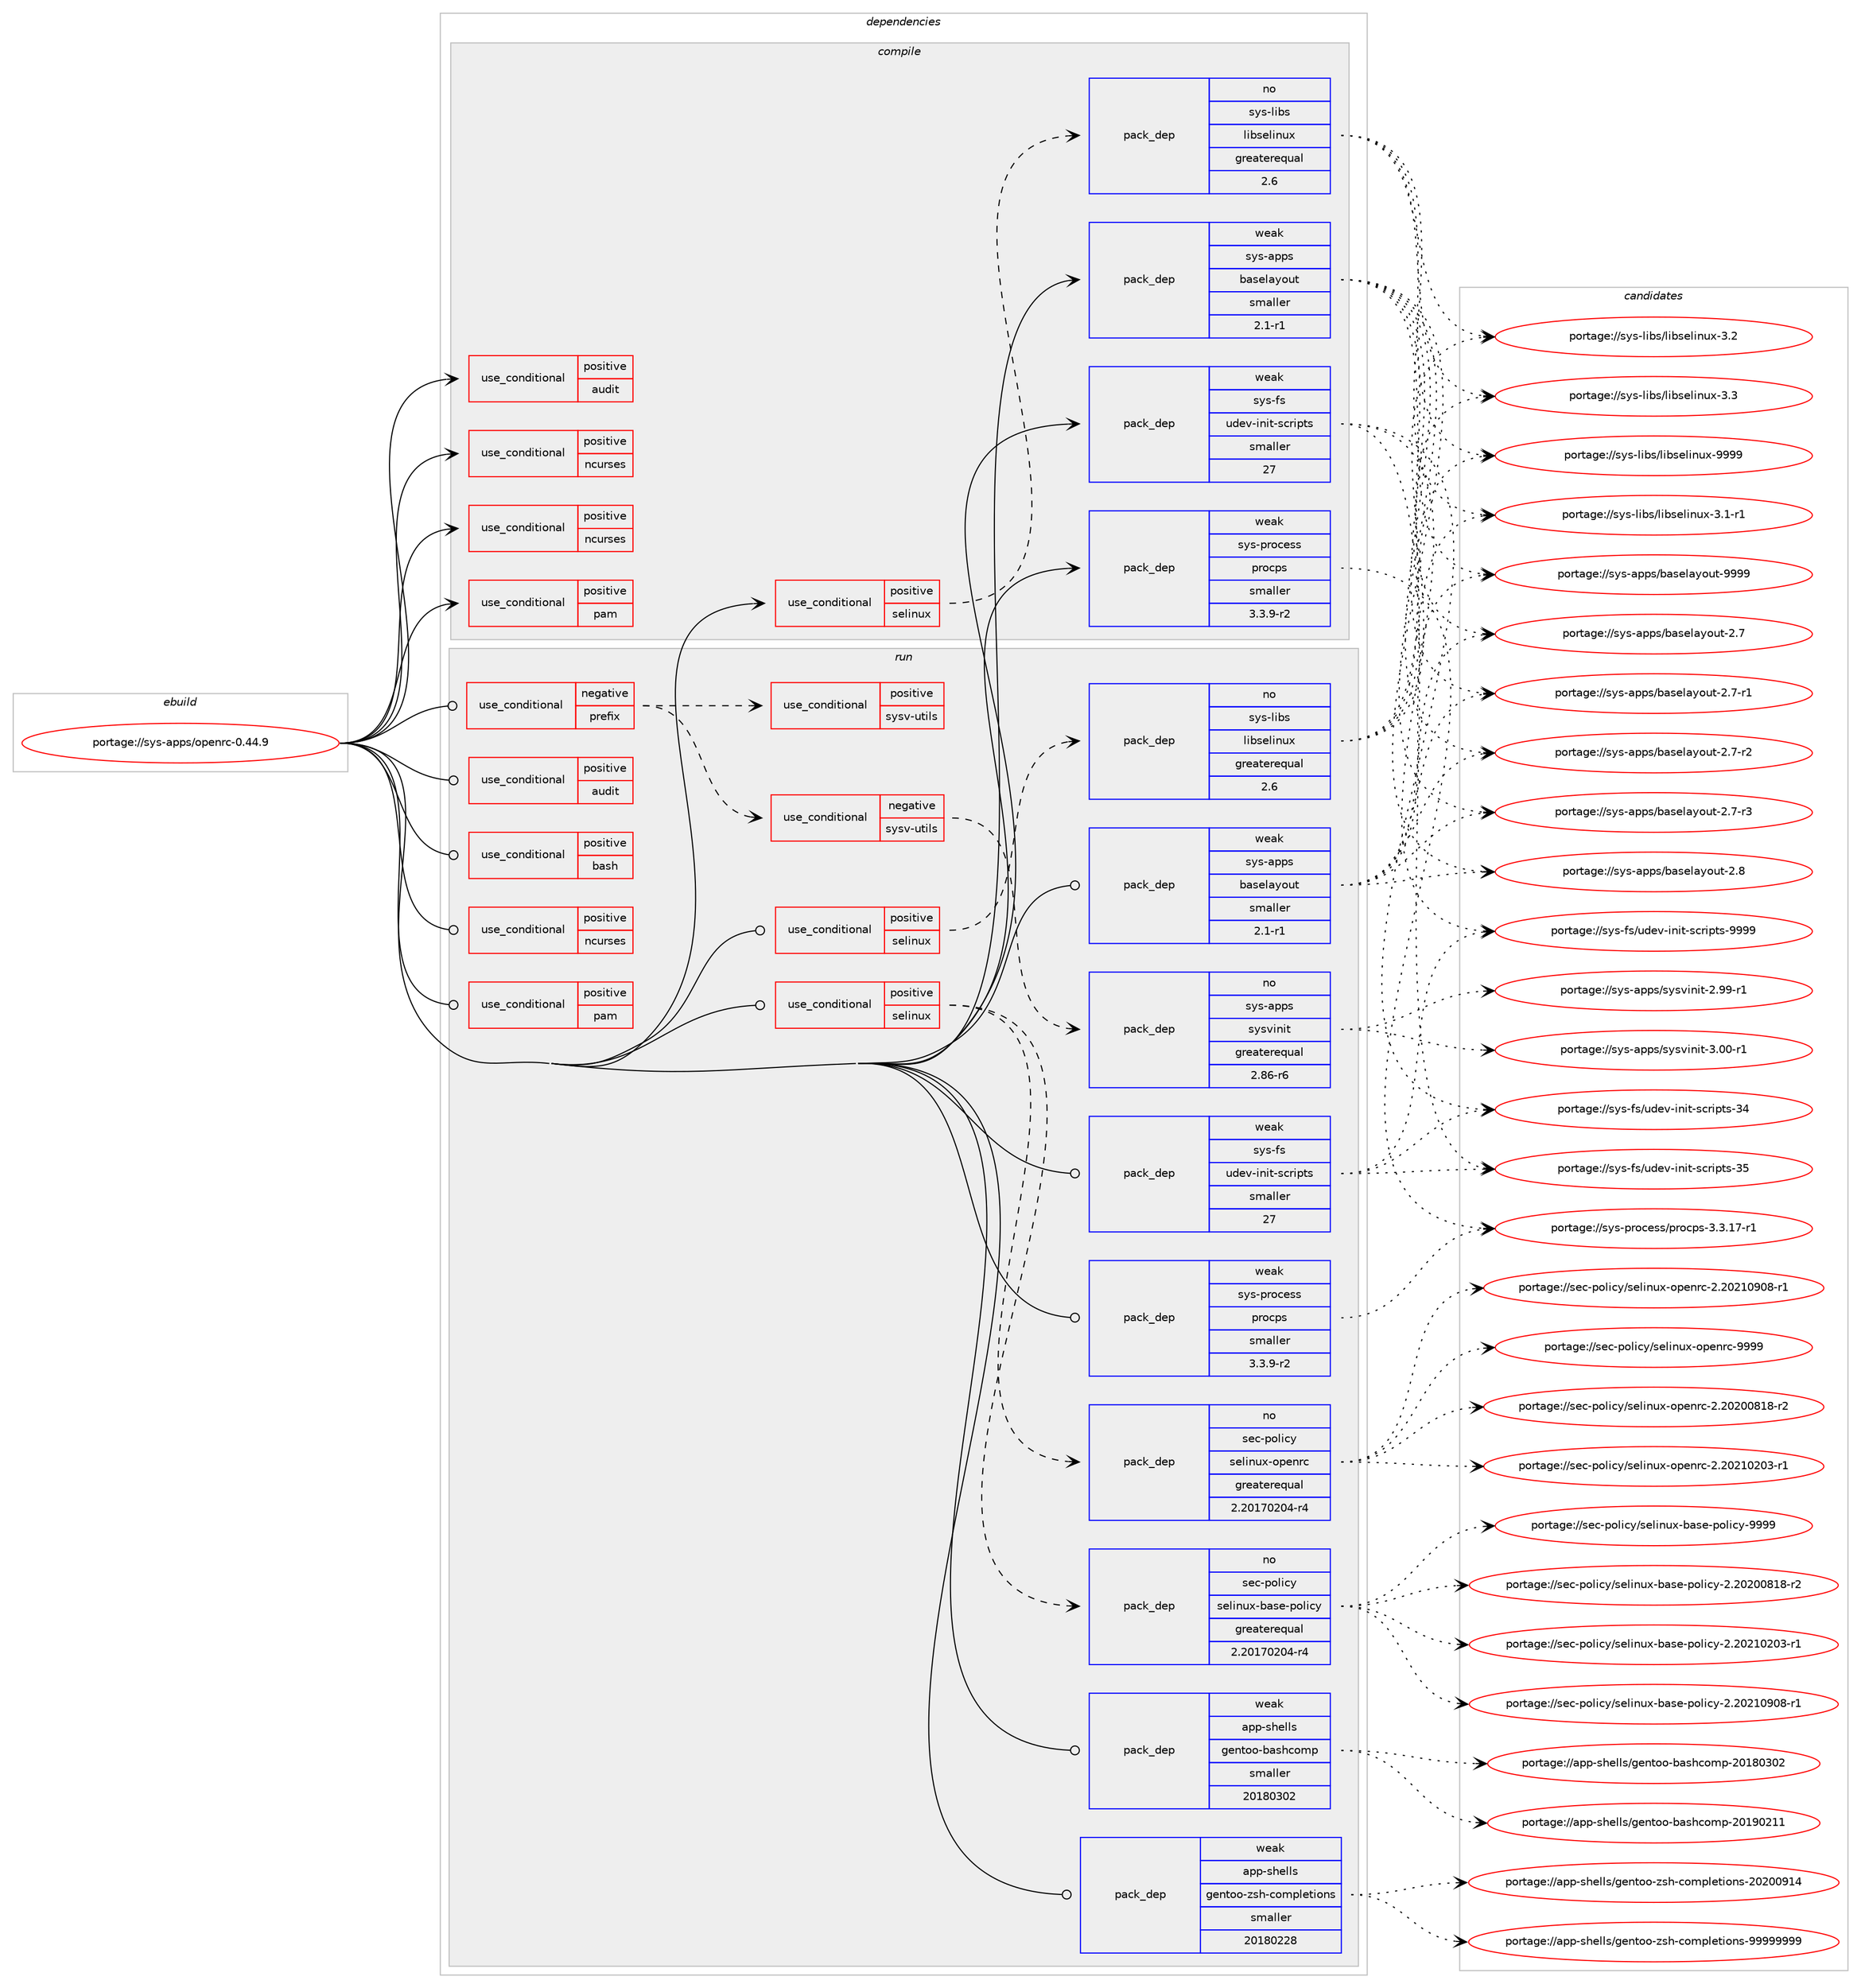 digraph prolog {

# *************
# Graph options
# *************

newrank=true;
concentrate=true;
compound=true;
graph [rankdir=LR,fontname=Helvetica,fontsize=10,ranksep=1.5];#, ranksep=2.5, nodesep=0.2];
edge  [arrowhead=vee];
node  [fontname=Helvetica,fontsize=10];

# **********
# The ebuild
# **********

subgraph cluster_leftcol {
color=gray;
rank=same;
label=<<i>ebuild</i>>;
id [label="portage://sys-apps/openrc-0.44.9", color=red, width=4, href="../sys-apps/openrc-0.44.9.svg"];
}

# ****************
# The dependencies
# ****************

subgraph cluster_midcol {
color=gray;
label=<<i>dependencies</i>>;
subgraph cluster_compile {
fillcolor="#eeeeee";
style=filled;
label=<<i>compile</i>>;
subgraph cond88 {
dependency2158 [label=<<TABLE BORDER="0" CELLBORDER="1" CELLSPACING="0" CELLPADDING="4"><TR><TD ROWSPAN="3" CELLPADDING="10">use_conditional</TD></TR><TR><TD>positive</TD></TR><TR><TD>audit</TD></TR></TABLE>>, shape=none, color=red];
# *** BEGIN UNKNOWN DEPENDENCY TYPE (TODO) ***
# dependency2158 -> package_dependency(portage://sys-apps/openrc-0.44.9,install,no,sys-process,audit,none,[,,],[],[])
# *** END UNKNOWN DEPENDENCY TYPE (TODO) ***

}
id:e -> dependency2158:w [weight=20,style="solid",arrowhead="vee"];
subgraph cond89 {
dependency2159 [label=<<TABLE BORDER="0" CELLBORDER="1" CELLSPACING="0" CELLPADDING="4"><TR><TD ROWSPAN="3" CELLPADDING="10">use_conditional</TD></TR><TR><TD>positive</TD></TR><TR><TD>ncurses</TD></TR></TABLE>>, shape=none, color=red];
# *** BEGIN UNKNOWN DEPENDENCY TYPE (TODO) ***
# dependency2159 -> package_dependency(portage://sys-apps/openrc-0.44.9,install,no,sys-libs,ncurses,none,[,,],[slot(0),equal],[])
# *** END UNKNOWN DEPENDENCY TYPE (TODO) ***

}
id:e -> dependency2159:w [weight=20,style="solid",arrowhead="vee"];
subgraph cond90 {
dependency2160 [label=<<TABLE BORDER="0" CELLBORDER="1" CELLSPACING="0" CELLPADDING="4"><TR><TD ROWSPAN="3" CELLPADDING="10">use_conditional</TD></TR><TR><TD>positive</TD></TR><TR><TD>ncurses</TD></TR></TABLE>>, shape=none, color=red];
# *** BEGIN UNKNOWN DEPENDENCY TYPE (TODO) ***
# dependency2160 -> package_dependency(portage://sys-apps/openrc-0.44.9,install,no,virtual,pkgconfig,none,[,,],[],[])
# *** END UNKNOWN DEPENDENCY TYPE (TODO) ***

}
id:e -> dependency2160:w [weight=20,style="solid",arrowhead="vee"];
subgraph cond91 {
dependency2161 [label=<<TABLE BORDER="0" CELLBORDER="1" CELLSPACING="0" CELLPADDING="4"><TR><TD ROWSPAN="3" CELLPADDING="10">use_conditional</TD></TR><TR><TD>positive</TD></TR><TR><TD>pam</TD></TR></TABLE>>, shape=none, color=red];
# *** BEGIN UNKNOWN DEPENDENCY TYPE (TODO) ***
# dependency2161 -> package_dependency(portage://sys-apps/openrc-0.44.9,install,no,sys-libs,pam,none,[,,],[],[])
# *** END UNKNOWN DEPENDENCY TYPE (TODO) ***

}
id:e -> dependency2161:w [weight=20,style="solid",arrowhead="vee"];
subgraph cond92 {
dependency2162 [label=<<TABLE BORDER="0" CELLBORDER="1" CELLSPACING="0" CELLPADDING="4"><TR><TD ROWSPAN="3" CELLPADDING="10">use_conditional</TD></TR><TR><TD>positive</TD></TR><TR><TD>selinux</TD></TR></TABLE>>, shape=none, color=red];
# *** BEGIN UNKNOWN DEPENDENCY TYPE (TODO) ***
# dependency2162 -> package_dependency(portage://sys-apps/openrc-0.44.9,install,no,sys-apps,policycoreutils,none,[,,],[],[])
# *** END UNKNOWN DEPENDENCY TYPE (TODO) ***

subgraph pack2069 {
dependency2163 [label=<<TABLE BORDER="0" CELLBORDER="1" CELLSPACING="0" CELLPADDING="4" WIDTH="220"><TR><TD ROWSPAN="6" CELLPADDING="30">pack_dep</TD></TR><TR><TD WIDTH="110">no</TD></TR><TR><TD>sys-libs</TD></TR><TR><TD>libselinux</TD></TR><TR><TD>greaterequal</TD></TR><TR><TD>2.6</TD></TR></TABLE>>, shape=none, color=blue];
}
dependency2162:e -> dependency2163:w [weight=20,style="dashed",arrowhead="vee"];
}
id:e -> dependency2162:w [weight=20,style="solid",arrowhead="vee"];
# *** BEGIN UNKNOWN DEPENDENCY TYPE (TODO) ***
# id -> package_dependency(portage://sys-apps/openrc-0.44.9,install,no,sys-process,psmisc,none,[,,],[],[])
# *** END UNKNOWN DEPENDENCY TYPE (TODO) ***

# *** BEGIN UNKNOWN DEPENDENCY TYPE (TODO) ***
# id -> package_dependency(portage://sys-apps/openrc-0.44.9,install,no,virtual,os-headers,none,[,,],[],[])
# *** END UNKNOWN DEPENDENCY TYPE (TODO) ***

subgraph pack2070 {
dependency2164 [label=<<TABLE BORDER="0" CELLBORDER="1" CELLSPACING="0" CELLPADDING="4" WIDTH="220"><TR><TD ROWSPAN="6" CELLPADDING="30">pack_dep</TD></TR><TR><TD WIDTH="110">weak</TD></TR><TR><TD>sys-apps</TD></TR><TR><TD>baselayout</TD></TR><TR><TD>smaller</TD></TR><TR><TD>2.1-r1</TD></TR></TABLE>>, shape=none, color=blue];
}
id:e -> dependency2164:w [weight=20,style="solid",arrowhead="vee"];
subgraph pack2071 {
dependency2165 [label=<<TABLE BORDER="0" CELLBORDER="1" CELLSPACING="0" CELLPADDING="4" WIDTH="220"><TR><TD ROWSPAN="6" CELLPADDING="30">pack_dep</TD></TR><TR><TD WIDTH="110">weak</TD></TR><TR><TD>sys-fs</TD></TR><TR><TD>udev-init-scripts</TD></TR><TR><TD>smaller</TD></TR><TR><TD>27</TD></TR></TABLE>>, shape=none, color=blue];
}
id:e -> dependency2165:w [weight=20,style="solid",arrowhead="vee"];
subgraph pack2072 {
dependency2166 [label=<<TABLE BORDER="0" CELLBORDER="1" CELLSPACING="0" CELLPADDING="4" WIDTH="220"><TR><TD ROWSPAN="6" CELLPADDING="30">pack_dep</TD></TR><TR><TD WIDTH="110">weak</TD></TR><TR><TD>sys-process</TD></TR><TR><TD>procps</TD></TR><TR><TD>smaller</TD></TR><TR><TD>3.3.9-r2</TD></TR></TABLE>>, shape=none, color=blue];
}
id:e -> dependency2166:w [weight=20,style="solid",arrowhead="vee"];
}
subgraph cluster_compileandrun {
fillcolor="#eeeeee";
style=filled;
label=<<i>compile and run</i>>;
}
subgraph cluster_run {
fillcolor="#eeeeee";
style=filled;
label=<<i>run</i>>;
subgraph cond93 {
dependency2167 [label=<<TABLE BORDER="0" CELLBORDER="1" CELLSPACING="0" CELLPADDING="4"><TR><TD ROWSPAN="3" CELLPADDING="10">use_conditional</TD></TR><TR><TD>negative</TD></TR><TR><TD>prefix</TD></TR></TABLE>>, shape=none, color=red];
subgraph cond94 {
dependency2168 [label=<<TABLE BORDER="0" CELLBORDER="1" CELLSPACING="0" CELLPADDING="4"><TR><TD ROWSPAN="3" CELLPADDING="10">use_conditional</TD></TR><TR><TD>positive</TD></TR><TR><TD>sysv-utils</TD></TR></TABLE>>, shape=none, color=red];
# *** BEGIN UNKNOWN DEPENDENCY TYPE (TODO) ***
# dependency2168 -> package_dependency(portage://sys-apps/openrc-0.44.9,run,weak,sys-apps,systemd,none,[,,],[],[use(enable(sysv-utils),negative)])
# *** END UNKNOWN DEPENDENCY TYPE (TODO) ***

# *** BEGIN UNKNOWN DEPENDENCY TYPE (TODO) ***
# dependency2168 -> package_dependency(portage://sys-apps/openrc-0.44.9,run,weak,sys-apps,sysvinit,none,[,,],[],[])
# *** END UNKNOWN DEPENDENCY TYPE (TODO) ***

}
dependency2167:e -> dependency2168:w [weight=20,style="dashed",arrowhead="vee"];
subgraph cond95 {
dependency2169 [label=<<TABLE BORDER="0" CELLBORDER="1" CELLSPACING="0" CELLPADDING="4"><TR><TD ROWSPAN="3" CELLPADDING="10">use_conditional</TD></TR><TR><TD>negative</TD></TR><TR><TD>sysv-utils</TD></TR></TABLE>>, shape=none, color=red];
subgraph pack2073 {
dependency2170 [label=<<TABLE BORDER="0" CELLBORDER="1" CELLSPACING="0" CELLPADDING="4" WIDTH="220"><TR><TD ROWSPAN="6" CELLPADDING="30">pack_dep</TD></TR><TR><TD WIDTH="110">no</TD></TR><TR><TD>sys-apps</TD></TR><TR><TD>sysvinit</TD></TR><TR><TD>greaterequal</TD></TR><TR><TD>2.86-r6</TD></TR></TABLE>>, shape=none, color=blue];
}
dependency2169:e -> dependency2170:w [weight=20,style="dashed",arrowhead="vee"];
}
dependency2167:e -> dependency2169:w [weight=20,style="dashed",arrowhead="vee"];
# *** BEGIN UNKNOWN DEPENDENCY TYPE (TODO) ***
# dependency2167 -> package_dependency(portage://sys-apps/openrc-0.44.9,run,no,virtual,tmpfiles,none,[,,],[],[])
# *** END UNKNOWN DEPENDENCY TYPE (TODO) ***

}
id:e -> dependency2167:w [weight=20,style="solid",arrowhead="odot"];
subgraph cond96 {
dependency2171 [label=<<TABLE BORDER="0" CELLBORDER="1" CELLSPACING="0" CELLPADDING="4"><TR><TD ROWSPAN="3" CELLPADDING="10">use_conditional</TD></TR><TR><TD>positive</TD></TR><TR><TD>audit</TD></TR></TABLE>>, shape=none, color=red];
# *** BEGIN UNKNOWN DEPENDENCY TYPE (TODO) ***
# dependency2171 -> package_dependency(portage://sys-apps/openrc-0.44.9,run,no,sys-process,audit,none,[,,],[],[])
# *** END UNKNOWN DEPENDENCY TYPE (TODO) ***

}
id:e -> dependency2171:w [weight=20,style="solid",arrowhead="odot"];
subgraph cond97 {
dependency2172 [label=<<TABLE BORDER="0" CELLBORDER="1" CELLSPACING="0" CELLPADDING="4"><TR><TD ROWSPAN="3" CELLPADDING="10">use_conditional</TD></TR><TR><TD>positive</TD></TR><TR><TD>bash</TD></TR></TABLE>>, shape=none, color=red];
# *** BEGIN UNKNOWN DEPENDENCY TYPE (TODO) ***
# dependency2172 -> package_dependency(portage://sys-apps/openrc-0.44.9,run,no,app-shells,bash,none,[,,],[],[])
# *** END UNKNOWN DEPENDENCY TYPE (TODO) ***

}
id:e -> dependency2172:w [weight=20,style="solid",arrowhead="odot"];
subgraph cond98 {
dependency2173 [label=<<TABLE BORDER="0" CELLBORDER="1" CELLSPACING="0" CELLPADDING="4"><TR><TD ROWSPAN="3" CELLPADDING="10">use_conditional</TD></TR><TR><TD>positive</TD></TR><TR><TD>ncurses</TD></TR></TABLE>>, shape=none, color=red];
# *** BEGIN UNKNOWN DEPENDENCY TYPE (TODO) ***
# dependency2173 -> package_dependency(portage://sys-apps/openrc-0.44.9,run,no,sys-libs,ncurses,none,[,,],[slot(0),equal],[])
# *** END UNKNOWN DEPENDENCY TYPE (TODO) ***

}
id:e -> dependency2173:w [weight=20,style="solid",arrowhead="odot"];
subgraph cond99 {
dependency2174 [label=<<TABLE BORDER="0" CELLBORDER="1" CELLSPACING="0" CELLPADDING="4"><TR><TD ROWSPAN="3" CELLPADDING="10">use_conditional</TD></TR><TR><TD>positive</TD></TR><TR><TD>pam</TD></TR></TABLE>>, shape=none, color=red];
# *** BEGIN UNKNOWN DEPENDENCY TYPE (TODO) ***
# dependency2174 -> package_dependency(portage://sys-apps/openrc-0.44.9,run,no,sys-libs,pam,none,[,,],[],[])
# *** END UNKNOWN DEPENDENCY TYPE (TODO) ***

}
id:e -> dependency2174:w [weight=20,style="solid",arrowhead="odot"];
subgraph cond100 {
dependency2175 [label=<<TABLE BORDER="0" CELLBORDER="1" CELLSPACING="0" CELLPADDING="4"><TR><TD ROWSPAN="3" CELLPADDING="10">use_conditional</TD></TR><TR><TD>positive</TD></TR><TR><TD>selinux</TD></TR></TABLE>>, shape=none, color=red];
subgraph pack2074 {
dependency2176 [label=<<TABLE BORDER="0" CELLBORDER="1" CELLSPACING="0" CELLPADDING="4" WIDTH="220"><TR><TD ROWSPAN="6" CELLPADDING="30">pack_dep</TD></TR><TR><TD WIDTH="110">no</TD></TR><TR><TD>sec-policy</TD></TR><TR><TD>selinux-base-policy</TD></TR><TR><TD>greaterequal</TD></TR><TR><TD>2.20170204-r4</TD></TR></TABLE>>, shape=none, color=blue];
}
dependency2175:e -> dependency2176:w [weight=20,style="dashed",arrowhead="vee"];
subgraph pack2075 {
dependency2177 [label=<<TABLE BORDER="0" CELLBORDER="1" CELLSPACING="0" CELLPADDING="4" WIDTH="220"><TR><TD ROWSPAN="6" CELLPADDING="30">pack_dep</TD></TR><TR><TD WIDTH="110">no</TD></TR><TR><TD>sec-policy</TD></TR><TR><TD>selinux-openrc</TD></TR><TR><TD>greaterequal</TD></TR><TR><TD>2.20170204-r4</TD></TR></TABLE>>, shape=none, color=blue];
}
dependency2175:e -> dependency2177:w [weight=20,style="dashed",arrowhead="vee"];
}
id:e -> dependency2175:w [weight=20,style="solid",arrowhead="odot"];
subgraph cond101 {
dependency2178 [label=<<TABLE BORDER="0" CELLBORDER="1" CELLSPACING="0" CELLPADDING="4"><TR><TD ROWSPAN="3" CELLPADDING="10">use_conditional</TD></TR><TR><TD>positive</TD></TR><TR><TD>selinux</TD></TR></TABLE>>, shape=none, color=red];
# *** BEGIN UNKNOWN DEPENDENCY TYPE (TODO) ***
# dependency2178 -> package_dependency(portage://sys-apps/openrc-0.44.9,run,no,sys-apps,policycoreutils,none,[,,],[],[])
# *** END UNKNOWN DEPENDENCY TYPE (TODO) ***

subgraph pack2076 {
dependency2179 [label=<<TABLE BORDER="0" CELLBORDER="1" CELLSPACING="0" CELLPADDING="4" WIDTH="220"><TR><TD ROWSPAN="6" CELLPADDING="30">pack_dep</TD></TR><TR><TD WIDTH="110">no</TD></TR><TR><TD>sys-libs</TD></TR><TR><TD>libselinux</TD></TR><TR><TD>greaterequal</TD></TR><TR><TD>2.6</TD></TR></TABLE>>, shape=none, color=blue];
}
dependency2178:e -> dependency2179:w [weight=20,style="dashed",arrowhead="vee"];
}
id:e -> dependency2178:w [weight=20,style="solid",arrowhead="odot"];
# *** BEGIN UNKNOWN DEPENDENCY TYPE (TODO) ***
# id -> package_dependency(portage://sys-apps/openrc-0.44.9,run,no,sys-process,psmisc,none,[,,],[],[])
# *** END UNKNOWN DEPENDENCY TYPE (TODO) ***

subgraph pack2077 {
dependency2180 [label=<<TABLE BORDER="0" CELLBORDER="1" CELLSPACING="0" CELLPADDING="4" WIDTH="220"><TR><TD ROWSPAN="6" CELLPADDING="30">pack_dep</TD></TR><TR><TD WIDTH="110">weak</TD></TR><TR><TD>app-shells</TD></TR><TR><TD>gentoo-bashcomp</TD></TR><TR><TD>smaller</TD></TR><TR><TD>20180302</TD></TR></TABLE>>, shape=none, color=blue];
}
id:e -> dependency2180:w [weight=20,style="solid",arrowhead="odot"];
subgraph pack2078 {
dependency2181 [label=<<TABLE BORDER="0" CELLBORDER="1" CELLSPACING="0" CELLPADDING="4" WIDTH="220"><TR><TD ROWSPAN="6" CELLPADDING="30">pack_dep</TD></TR><TR><TD WIDTH="110">weak</TD></TR><TR><TD>app-shells</TD></TR><TR><TD>gentoo-zsh-completions</TD></TR><TR><TD>smaller</TD></TR><TR><TD>20180228</TD></TR></TABLE>>, shape=none, color=blue];
}
id:e -> dependency2181:w [weight=20,style="solid",arrowhead="odot"];
subgraph pack2079 {
dependency2182 [label=<<TABLE BORDER="0" CELLBORDER="1" CELLSPACING="0" CELLPADDING="4" WIDTH="220"><TR><TD ROWSPAN="6" CELLPADDING="30">pack_dep</TD></TR><TR><TD WIDTH="110">weak</TD></TR><TR><TD>sys-apps</TD></TR><TR><TD>baselayout</TD></TR><TR><TD>smaller</TD></TR><TR><TD>2.1-r1</TD></TR></TABLE>>, shape=none, color=blue];
}
id:e -> dependency2182:w [weight=20,style="solid",arrowhead="odot"];
subgraph pack2080 {
dependency2183 [label=<<TABLE BORDER="0" CELLBORDER="1" CELLSPACING="0" CELLPADDING="4" WIDTH="220"><TR><TD ROWSPAN="6" CELLPADDING="30">pack_dep</TD></TR><TR><TD WIDTH="110">weak</TD></TR><TR><TD>sys-fs</TD></TR><TR><TD>udev-init-scripts</TD></TR><TR><TD>smaller</TD></TR><TR><TD>27</TD></TR></TABLE>>, shape=none, color=blue];
}
id:e -> dependency2183:w [weight=20,style="solid",arrowhead="odot"];
subgraph pack2081 {
dependency2184 [label=<<TABLE BORDER="0" CELLBORDER="1" CELLSPACING="0" CELLPADDING="4" WIDTH="220"><TR><TD ROWSPAN="6" CELLPADDING="30">pack_dep</TD></TR><TR><TD WIDTH="110">weak</TD></TR><TR><TD>sys-process</TD></TR><TR><TD>procps</TD></TR><TR><TD>smaller</TD></TR><TR><TD>3.3.9-r2</TD></TR></TABLE>>, shape=none, color=blue];
}
id:e -> dependency2184:w [weight=20,style="solid",arrowhead="odot"];
}
}

# **************
# The candidates
# **************

subgraph cluster_choices {
rank=same;
color=gray;
label=<<i>candidates</i>>;

subgraph choice2069 {
color=black;
nodesep=1;
choice11512111545108105981154710810598115101108105110117120455146494511449 [label="portage://sys-libs/libselinux-3.1-r1", color=red, width=4,href="../sys-libs/libselinux-3.1-r1.svg"];
choice1151211154510810598115471081059811510110810511011712045514650 [label="portage://sys-libs/libselinux-3.2", color=red, width=4,href="../sys-libs/libselinux-3.2.svg"];
choice1151211154510810598115471081059811510110810511011712045514651 [label="portage://sys-libs/libselinux-3.3", color=red, width=4,href="../sys-libs/libselinux-3.3.svg"];
choice115121115451081059811547108105981151011081051101171204557575757 [label="portage://sys-libs/libselinux-9999", color=red, width=4,href="../sys-libs/libselinux-9999.svg"];
dependency2163:e -> choice11512111545108105981154710810598115101108105110117120455146494511449:w [style=dotted,weight="100"];
dependency2163:e -> choice1151211154510810598115471081059811510110810511011712045514650:w [style=dotted,weight="100"];
dependency2163:e -> choice1151211154510810598115471081059811510110810511011712045514651:w [style=dotted,weight="100"];
dependency2163:e -> choice115121115451081059811547108105981151011081051101171204557575757:w [style=dotted,weight="100"];
}
subgraph choice2070 {
color=black;
nodesep=1;
choice11512111545971121121154798971151011089712111111711645504655 [label="portage://sys-apps/baselayout-2.7", color=red, width=4,href="../sys-apps/baselayout-2.7.svg"];
choice115121115459711211211547989711510110897121111117116455046554511449 [label="portage://sys-apps/baselayout-2.7-r1", color=red, width=4,href="../sys-apps/baselayout-2.7-r1.svg"];
choice115121115459711211211547989711510110897121111117116455046554511450 [label="portage://sys-apps/baselayout-2.7-r2", color=red, width=4,href="../sys-apps/baselayout-2.7-r2.svg"];
choice115121115459711211211547989711510110897121111117116455046554511451 [label="portage://sys-apps/baselayout-2.7-r3", color=red, width=4,href="../sys-apps/baselayout-2.7-r3.svg"];
choice11512111545971121121154798971151011089712111111711645504656 [label="portage://sys-apps/baselayout-2.8", color=red, width=4,href="../sys-apps/baselayout-2.8.svg"];
choice1151211154597112112115479897115101108971211111171164557575757 [label="portage://sys-apps/baselayout-9999", color=red, width=4,href="../sys-apps/baselayout-9999.svg"];
dependency2164:e -> choice11512111545971121121154798971151011089712111111711645504655:w [style=dotted,weight="100"];
dependency2164:e -> choice115121115459711211211547989711510110897121111117116455046554511449:w [style=dotted,weight="100"];
dependency2164:e -> choice115121115459711211211547989711510110897121111117116455046554511450:w [style=dotted,weight="100"];
dependency2164:e -> choice115121115459711211211547989711510110897121111117116455046554511451:w [style=dotted,weight="100"];
dependency2164:e -> choice11512111545971121121154798971151011089712111111711645504656:w [style=dotted,weight="100"];
dependency2164:e -> choice1151211154597112112115479897115101108971211111171164557575757:w [style=dotted,weight="100"];
}
subgraph choice2071 {
color=black;
nodesep=1;
choice1151211154510211547117100101118451051101051164511599114105112116115455152 [label="portage://sys-fs/udev-init-scripts-34", color=red, width=4,href="../sys-fs/udev-init-scripts-34.svg"];
choice1151211154510211547117100101118451051101051164511599114105112116115455153 [label="portage://sys-fs/udev-init-scripts-35", color=red, width=4,href="../sys-fs/udev-init-scripts-35.svg"];
choice11512111545102115471171001011184510511010511645115991141051121161154557575757 [label="portage://sys-fs/udev-init-scripts-9999", color=red, width=4,href="../sys-fs/udev-init-scripts-9999.svg"];
dependency2165:e -> choice1151211154510211547117100101118451051101051164511599114105112116115455152:w [style=dotted,weight="100"];
dependency2165:e -> choice1151211154510211547117100101118451051101051164511599114105112116115455153:w [style=dotted,weight="100"];
dependency2165:e -> choice11512111545102115471171001011184510511010511645115991141051121161154557575757:w [style=dotted,weight="100"];
}
subgraph choice2072 {
color=black;
nodesep=1;
choice11512111545112114111991011151154711211411199112115455146514649554511449 [label="portage://sys-process/procps-3.3.17-r1", color=red, width=4,href="../sys-process/procps-3.3.17-r1.svg"];
dependency2166:e -> choice11512111545112114111991011151154711211411199112115455146514649554511449:w [style=dotted,weight="100"];
}
subgraph choice2073 {
color=black;
nodesep=1;
choice11512111545971121121154711512111511810511010511645504657574511449 [label="portage://sys-apps/sysvinit-2.99-r1", color=red, width=4,href="../sys-apps/sysvinit-2.99-r1.svg"];
choice11512111545971121121154711512111511810511010511645514648484511449 [label="portage://sys-apps/sysvinit-3.00-r1", color=red, width=4,href="../sys-apps/sysvinit-3.00-r1.svg"];
dependency2170:e -> choice11512111545971121121154711512111511810511010511645504657574511449:w [style=dotted,weight="100"];
dependency2170:e -> choice11512111545971121121154711512111511810511010511645514648484511449:w [style=dotted,weight="100"];
}
subgraph choice2074 {
color=black;
nodesep=1;
choice11510199451121111081059912147115101108105110117120459897115101451121111081059912145504650485048485649564511450 [label="portage://sec-policy/selinux-base-policy-2.20200818-r2", color=red, width=4,href="../sec-policy/selinux-base-policy-2.20200818-r2.svg"];
choice11510199451121111081059912147115101108105110117120459897115101451121111081059912145504650485049485048514511449 [label="portage://sec-policy/selinux-base-policy-2.20210203-r1", color=red, width=4,href="../sec-policy/selinux-base-policy-2.20210203-r1.svg"];
choice11510199451121111081059912147115101108105110117120459897115101451121111081059912145504650485049485748564511449 [label="portage://sec-policy/selinux-base-policy-2.20210908-r1", color=red, width=4,href="../sec-policy/selinux-base-policy-2.20210908-r1.svg"];
choice1151019945112111108105991214711510110810511011712045989711510145112111108105991214557575757 [label="portage://sec-policy/selinux-base-policy-9999", color=red, width=4,href="../sec-policy/selinux-base-policy-9999.svg"];
dependency2176:e -> choice11510199451121111081059912147115101108105110117120459897115101451121111081059912145504650485048485649564511450:w [style=dotted,weight="100"];
dependency2176:e -> choice11510199451121111081059912147115101108105110117120459897115101451121111081059912145504650485049485048514511449:w [style=dotted,weight="100"];
dependency2176:e -> choice11510199451121111081059912147115101108105110117120459897115101451121111081059912145504650485049485748564511449:w [style=dotted,weight="100"];
dependency2176:e -> choice1151019945112111108105991214711510110810511011712045989711510145112111108105991214557575757:w [style=dotted,weight="100"];
}
subgraph choice2075 {
color=black;
nodesep=1;
choice11510199451121111081059912147115101108105110117120451111121011101149945504650485048485649564511450 [label="portage://sec-policy/selinux-openrc-2.20200818-r2", color=red, width=4,href="../sec-policy/selinux-openrc-2.20200818-r2.svg"];
choice11510199451121111081059912147115101108105110117120451111121011101149945504650485049485048514511449 [label="portage://sec-policy/selinux-openrc-2.20210203-r1", color=red, width=4,href="../sec-policy/selinux-openrc-2.20210203-r1.svg"];
choice11510199451121111081059912147115101108105110117120451111121011101149945504650485049485748564511449 [label="portage://sec-policy/selinux-openrc-2.20210908-r1", color=red, width=4,href="../sec-policy/selinux-openrc-2.20210908-r1.svg"];
choice1151019945112111108105991214711510110810511011712045111112101110114994557575757 [label="portage://sec-policy/selinux-openrc-9999", color=red, width=4,href="../sec-policy/selinux-openrc-9999.svg"];
dependency2177:e -> choice11510199451121111081059912147115101108105110117120451111121011101149945504650485048485649564511450:w [style=dotted,weight="100"];
dependency2177:e -> choice11510199451121111081059912147115101108105110117120451111121011101149945504650485049485048514511449:w [style=dotted,weight="100"];
dependency2177:e -> choice11510199451121111081059912147115101108105110117120451111121011101149945504650485049485748564511449:w [style=dotted,weight="100"];
dependency2177:e -> choice1151019945112111108105991214711510110810511011712045111112101110114994557575757:w [style=dotted,weight="100"];
}
subgraph choice2076 {
color=black;
nodesep=1;
choice11512111545108105981154710810598115101108105110117120455146494511449 [label="portage://sys-libs/libselinux-3.1-r1", color=red, width=4,href="../sys-libs/libselinux-3.1-r1.svg"];
choice1151211154510810598115471081059811510110810511011712045514650 [label="portage://sys-libs/libselinux-3.2", color=red, width=4,href="../sys-libs/libselinux-3.2.svg"];
choice1151211154510810598115471081059811510110810511011712045514651 [label="portage://sys-libs/libselinux-3.3", color=red, width=4,href="../sys-libs/libselinux-3.3.svg"];
choice115121115451081059811547108105981151011081051101171204557575757 [label="portage://sys-libs/libselinux-9999", color=red, width=4,href="../sys-libs/libselinux-9999.svg"];
dependency2179:e -> choice11512111545108105981154710810598115101108105110117120455146494511449:w [style=dotted,weight="100"];
dependency2179:e -> choice1151211154510810598115471081059811510110810511011712045514650:w [style=dotted,weight="100"];
dependency2179:e -> choice1151211154510810598115471081059811510110810511011712045514651:w [style=dotted,weight="100"];
dependency2179:e -> choice115121115451081059811547108105981151011081051101171204557575757:w [style=dotted,weight="100"];
}
subgraph choice2077 {
color=black;
nodesep=1;
choice97112112451151041011081081154710310111011611111145989711510499111109112455048495648514850 [label="portage://app-shells/gentoo-bashcomp-20180302", color=red, width=4,href="../app-shells/gentoo-bashcomp-20180302.svg"];
choice97112112451151041011081081154710310111011611111145989711510499111109112455048495748504949 [label="portage://app-shells/gentoo-bashcomp-20190211", color=red, width=4,href="../app-shells/gentoo-bashcomp-20190211.svg"];
dependency2180:e -> choice97112112451151041011081081154710310111011611111145989711510499111109112455048495648514850:w [style=dotted,weight="100"];
dependency2180:e -> choice97112112451151041011081081154710310111011611111145989711510499111109112455048495748504949:w [style=dotted,weight="100"];
}
subgraph choice2078 {
color=black;
nodesep=1;
choice971121124511510410110810811547103101110116111111451221151044599111109112108101116105111110115455048504848574952 [label="portage://app-shells/gentoo-zsh-completions-20200914", color=red, width=4,href="../app-shells/gentoo-zsh-completions-20200914.svg"];
choice971121124511510410110810811547103101110116111111451221151044599111109112108101116105111110115455757575757575757 [label="portage://app-shells/gentoo-zsh-completions-99999999", color=red, width=4,href="../app-shells/gentoo-zsh-completions-99999999.svg"];
dependency2181:e -> choice971121124511510410110810811547103101110116111111451221151044599111109112108101116105111110115455048504848574952:w [style=dotted,weight="100"];
dependency2181:e -> choice971121124511510410110810811547103101110116111111451221151044599111109112108101116105111110115455757575757575757:w [style=dotted,weight="100"];
}
subgraph choice2079 {
color=black;
nodesep=1;
choice11512111545971121121154798971151011089712111111711645504655 [label="portage://sys-apps/baselayout-2.7", color=red, width=4,href="../sys-apps/baselayout-2.7.svg"];
choice115121115459711211211547989711510110897121111117116455046554511449 [label="portage://sys-apps/baselayout-2.7-r1", color=red, width=4,href="../sys-apps/baselayout-2.7-r1.svg"];
choice115121115459711211211547989711510110897121111117116455046554511450 [label="portage://sys-apps/baselayout-2.7-r2", color=red, width=4,href="../sys-apps/baselayout-2.7-r2.svg"];
choice115121115459711211211547989711510110897121111117116455046554511451 [label="portage://sys-apps/baselayout-2.7-r3", color=red, width=4,href="../sys-apps/baselayout-2.7-r3.svg"];
choice11512111545971121121154798971151011089712111111711645504656 [label="portage://sys-apps/baselayout-2.8", color=red, width=4,href="../sys-apps/baselayout-2.8.svg"];
choice1151211154597112112115479897115101108971211111171164557575757 [label="portage://sys-apps/baselayout-9999", color=red, width=4,href="../sys-apps/baselayout-9999.svg"];
dependency2182:e -> choice11512111545971121121154798971151011089712111111711645504655:w [style=dotted,weight="100"];
dependency2182:e -> choice115121115459711211211547989711510110897121111117116455046554511449:w [style=dotted,weight="100"];
dependency2182:e -> choice115121115459711211211547989711510110897121111117116455046554511450:w [style=dotted,weight="100"];
dependency2182:e -> choice115121115459711211211547989711510110897121111117116455046554511451:w [style=dotted,weight="100"];
dependency2182:e -> choice11512111545971121121154798971151011089712111111711645504656:w [style=dotted,weight="100"];
dependency2182:e -> choice1151211154597112112115479897115101108971211111171164557575757:w [style=dotted,weight="100"];
}
subgraph choice2080 {
color=black;
nodesep=1;
choice1151211154510211547117100101118451051101051164511599114105112116115455152 [label="portage://sys-fs/udev-init-scripts-34", color=red, width=4,href="../sys-fs/udev-init-scripts-34.svg"];
choice1151211154510211547117100101118451051101051164511599114105112116115455153 [label="portage://sys-fs/udev-init-scripts-35", color=red, width=4,href="../sys-fs/udev-init-scripts-35.svg"];
choice11512111545102115471171001011184510511010511645115991141051121161154557575757 [label="portage://sys-fs/udev-init-scripts-9999", color=red, width=4,href="../sys-fs/udev-init-scripts-9999.svg"];
dependency2183:e -> choice1151211154510211547117100101118451051101051164511599114105112116115455152:w [style=dotted,weight="100"];
dependency2183:e -> choice1151211154510211547117100101118451051101051164511599114105112116115455153:w [style=dotted,weight="100"];
dependency2183:e -> choice11512111545102115471171001011184510511010511645115991141051121161154557575757:w [style=dotted,weight="100"];
}
subgraph choice2081 {
color=black;
nodesep=1;
choice11512111545112114111991011151154711211411199112115455146514649554511449 [label="portage://sys-process/procps-3.3.17-r1", color=red, width=4,href="../sys-process/procps-3.3.17-r1.svg"];
dependency2184:e -> choice11512111545112114111991011151154711211411199112115455146514649554511449:w [style=dotted,weight="100"];
}
}

}
